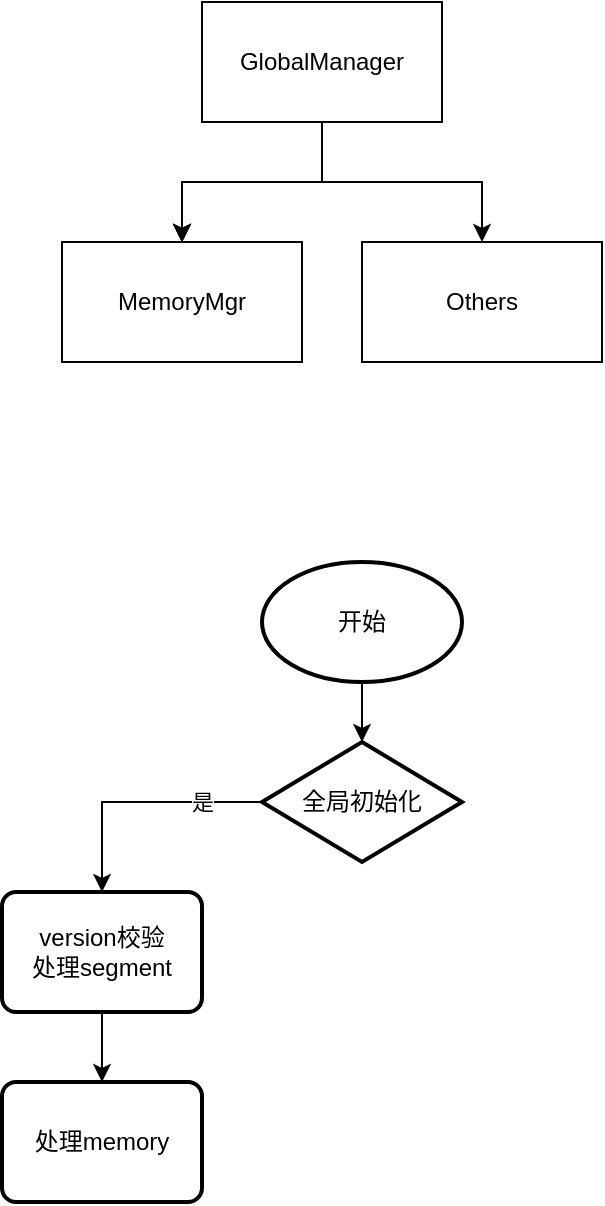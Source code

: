 <mxfile version="22.1.18" type="github">
  <diagram name="第 1 页" id="pkehig5ogXNGjQ23xGKj">
    <mxGraphModel dx="472" dy="824" grid="1" gridSize="10" guides="1" tooltips="1" connect="1" arrows="1" fold="1" page="1" pageScale="1" pageWidth="827" pageHeight="1169" math="0" shadow="0">
      <root>
        <mxCell id="0" />
        <mxCell id="1" parent="0" />
        <mxCell id="9M9H_-uFt_yQbdHNnimK-3" value="" style="edgeStyle=orthogonalEdgeStyle;rounded=0;orthogonalLoop=1;jettySize=auto;html=1;" edge="1" parent="1" source="9M9H_-uFt_yQbdHNnimK-1" target="9M9H_-uFt_yQbdHNnimK-2">
          <mxGeometry relative="1" as="geometry" />
        </mxCell>
        <mxCell id="9M9H_-uFt_yQbdHNnimK-4" value="" style="edgeStyle=orthogonalEdgeStyle;rounded=0;orthogonalLoop=1;jettySize=auto;html=1;" edge="1" parent="1" source="9M9H_-uFt_yQbdHNnimK-1" target="9M9H_-uFt_yQbdHNnimK-2">
          <mxGeometry relative="1" as="geometry" />
        </mxCell>
        <mxCell id="9M9H_-uFt_yQbdHNnimK-5" value="" style="edgeStyle=orthogonalEdgeStyle;rounded=0;orthogonalLoop=1;jettySize=auto;html=1;" edge="1" parent="1" source="9M9H_-uFt_yQbdHNnimK-1" target="9M9H_-uFt_yQbdHNnimK-2">
          <mxGeometry relative="1" as="geometry" />
        </mxCell>
        <mxCell id="9M9H_-uFt_yQbdHNnimK-6" value="" style="edgeStyle=orthogonalEdgeStyle;rounded=0;orthogonalLoop=1;jettySize=auto;html=1;" edge="1" parent="1" source="9M9H_-uFt_yQbdHNnimK-1" target="9M9H_-uFt_yQbdHNnimK-2">
          <mxGeometry relative="1" as="geometry" />
        </mxCell>
        <mxCell id="9M9H_-uFt_yQbdHNnimK-1" value="GlobalManager" style="rounded=0;whiteSpace=wrap;html=1;" vertex="1" parent="1">
          <mxGeometry x="160" y="80" width="120" height="60" as="geometry" />
        </mxCell>
        <mxCell id="9M9H_-uFt_yQbdHNnimK-2" value="MemoryMgr" style="whiteSpace=wrap;html=1;rounded=0;" vertex="1" parent="1">
          <mxGeometry x="90" y="200" width="120" height="60" as="geometry" />
        </mxCell>
        <mxCell id="9M9H_-uFt_yQbdHNnimK-7" value="Others" style="whiteSpace=wrap;html=1;rounded=0;" vertex="1" parent="1">
          <mxGeometry x="240" y="200" width="120" height="60" as="geometry" />
        </mxCell>
        <mxCell id="9M9H_-uFt_yQbdHNnimK-8" style="edgeStyle=orthogonalEdgeStyle;rounded=0;orthogonalLoop=1;jettySize=auto;html=1;entryX=0.5;entryY=0;entryDx=0;entryDy=0;" edge="1" parent="1" source="9M9H_-uFt_yQbdHNnimK-1" target="9M9H_-uFt_yQbdHNnimK-7">
          <mxGeometry relative="1" as="geometry" />
        </mxCell>
        <mxCell id="9M9H_-uFt_yQbdHNnimK-10" value="开始" style="strokeWidth=2;html=1;shape=mxgraph.flowchart.start_1;whiteSpace=wrap;" vertex="1" parent="1">
          <mxGeometry x="190" y="360" width="100" height="60" as="geometry" />
        </mxCell>
        <mxCell id="9M9H_-uFt_yQbdHNnimK-15" style="edgeStyle=orthogonalEdgeStyle;rounded=0;orthogonalLoop=1;jettySize=auto;html=1;entryX=0.5;entryY=0;entryDx=0;entryDy=0;" edge="1" parent="1" source="9M9H_-uFt_yQbdHNnimK-11" target="9M9H_-uFt_yQbdHNnimK-13">
          <mxGeometry relative="1" as="geometry" />
        </mxCell>
        <mxCell id="9M9H_-uFt_yQbdHNnimK-16" value="是" style="edgeLabel;html=1;align=center;verticalAlign=middle;resizable=0;points=[];" vertex="1" connectable="0" parent="9M9H_-uFt_yQbdHNnimK-15">
          <mxGeometry x="-0.664" y="-2" relative="1" as="geometry">
            <mxPoint x="-9" y="2" as="offset" />
          </mxGeometry>
        </mxCell>
        <mxCell id="9M9H_-uFt_yQbdHNnimK-11" value="全局初始化" style="strokeWidth=2;html=1;shape=mxgraph.flowchart.decision;whiteSpace=wrap;" vertex="1" parent="1">
          <mxGeometry x="190" y="450" width="100" height="60" as="geometry" />
        </mxCell>
        <mxCell id="9M9H_-uFt_yQbdHNnimK-12" style="edgeStyle=orthogonalEdgeStyle;rounded=0;orthogonalLoop=1;jettySize=auto;html=1;entryX=0.5;entryY=0;entryDx=0;entryDy=0;entryPerimeter=0;" edge="1" parent="1" source="9M9H_-uFt_yQbdHNnimK-10" target="9M9H_-uFt_yQbdHNnimK-11">
          <mxGeometry relative="1" as="geometry" />
        </mxCell>
        <mxCell id="9M9H_-uFt_yQbdHNnimK-17" style="edgeStyle=orthogonalEdgeStyle;rounded=0;orthogonalLoop=1;jettySize=auto;html=1;entryX=0.5;entryY=0;entryDx=0;entryDy=0;" edge="1" parent="1" source="9M9H_-uFt_yQbdHNnimK-13" target="9M9H_-uFt_yQbdHNnimK-14">
          <mxGeometry relative="1" as="geometry" />
        </mxCell>
        <mxCell id="9M9H_-uFt_yQbdHNnimK-13" value="version校验&lt;br&gt;处理segment" style="rounded=1;whiteSpace=wrap;html=1;absoluteArcSize=1;arcSize=14;strokeWidth=2;" vertex="1" parent="1">
          <mxGeometry x="60" y="525" width="100" height="60" as="geometry" />
        </mxCell>
        <mxCell id="9M9H_-uFt_yQbdHNnimK-14" value="处理memory" style="rounded=1;whiteSpace=wrap;html=1;absoluteArcSize=1;arcSize=14;strokeWidth=2;" vertex="1" parent="1">
          <mxGeometry x="60" y="620" width="100" height="60" as="geometry" />
        </mxCell>
      </root>
    </mxGraphModel>
  </diagram>
</mxfile>
